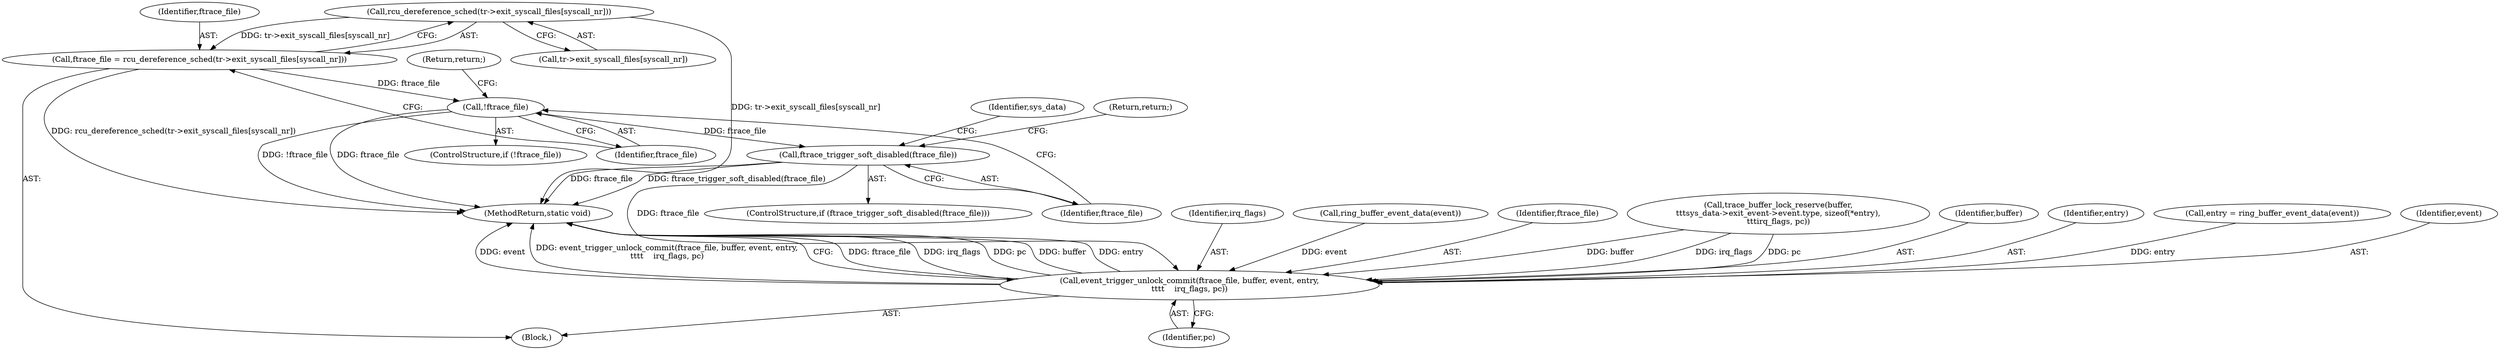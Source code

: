 digraph "0_linux_086ba77a6db00ed858ff07451bedee197df868c9_0@array" {
"1000134" [label="(Call,rcu_dereference_sched(tr->exit_syscall_files[syscall_nr]))"];
"1000132" [label="(Call,ftrace_file = rcu_dereference_sched(tr->exit_syscall_files[syscall_nr]))"];
"1000141" [label="(Call,!ftrace_file)"];
"1000145" [label="(Call,ftrace_trigger_soft_disabled(ftrace_file))"];
"1000204" [label="(Call,event_trigger_unlock_commit(ftrace_file, buffer, event, entry,\n\t\t\t\t    irq_flags, pc))"];
"1000209" [label="(Identifier,irq_flags)"];
"1000133" [label="(Identifier,ftrace_file)"];
"1000143" [label="(Return,return;)"];
"1000204" [label="(Call,event_trigger_unlock_commit(ftrace_file, buffer, event, entry,\n\t\t\t\t    irq_flags, pc))"];
"1000190" [label="(Call,ring_buffer_event_data(event))"];
"1000141" [label="(Call,!ftrace_file)"];
"1000134" [label="(Call,rcu_dereference_sched(tr->exit_syscall_files[syscall_nr]))"];
"1000210" [label="(Identifier,pc)"];
"1000142" [label="(Identifier,ftrace_file)"];
"1000140" [label="(ControlStructure,if (!ftrace_file))"];
"1000105" [label="(Block,)"];
"1000145" [label="(Call,ftrace_trigger_soft_disabled(ftrace_file))"];
"1000211" [label="(MethodReturn,static void)"];
"1000144" [label="(ControlStructure,if (ftrace_trigger_soft_disabled(ftrace_file)))"];
"1000205" [label="(Identifier,ftrace_file)"];
"1000135" [label="(Call,tr->exit_syscall_files[syscall_nr])"];
"1000170" [label="(Call,trace_buffer_lock_reserve(buffer,\n\t\t\tsys_data->exit_event->event.type, sizeof(*entry),\n\t\t\tirq_flags, pc))"];
"1000146" [label="(Identifier,ftrace_file)"];
"1000206" [label="(Identifier,buffer)"];
"1000149" [label="(Identifier,sys_data)"];
"1000132" [label="(Call,ftrace_file = rcu_dereference_sched(tr->exit_syscall_files[syscall_nr]))"];
"1000208" [label="(Identifier,entry)"];
"1000188" [label="(Call,entry = ring_buffer_event_data(event))"];
"1000147" [label="(Return,return;)"];
"1000207" [label="(Identifier,event)"];
"1000134" -> "1000132"  [label="AST: "];
"1000134" -> "1000135"  [label="CFG: "];
"1000135" -> "1000134"  [label="AST: "];
"1000132" -> "1000134"  [label="CFG: "];
"1000134" -> "1000211"  [label="DDG: tr->exit_syscall_files[syscall_nr]"];
"1000134" -> "1000132"  [label="DDG: tr->exit_syscall_files[syscall_nr]"];
"1000132" -> "1000105"  [label="AST: "];
"1000133" -> "1000132"  [label="AST: "];
"1000142" -> "1000132"  [label="CFG: "];
"1000132" -> "1000211"  [label="DDG: rcu_dereference_sched(tr->exit_syscall_files[syscall_nr])"];
"1000132" -> "1000141"  [label="DDG: ftrace_file"];
"1000141" -> "1000140"  [label="AST: "];
"1000141" -> "1000142"  [label="CFG: "];
"1000142" -> "1000141"  [label="AST: "];
"1000143" -> "1000141"  [label="CFG: "];
"1000146" -> "1000141"  [label="CFG: "];
"1000141" -> "1000211"  [label="DDG: ftrace_file"];
"1000141" -> "1000211"  [label="DDG: !ftrace_file"];
"1000141" -> "1000145"  [label="DDG: ftrace_file"];
"1000145" -> "1000144"  [label="AST: "];
"1000145" -> "1000146"  [label="CFG: "];
"1000146" -> "1000145"  [label="AST: "];
"1000147" -> "1000145"  [label="CFG: "];
"1000149" -> "1000145"  [label="CFG: "];
"1000145" -> "1000211"  [label="DDG: ftrace_trigger_soft_disabled(ftrace_file)"];
"1000145" -> "1000211"  [label="DDG: ftrace_file"];
"1000145" -> "1000204"  [label="DDG: ftrace_file"];
"1000204" -> "1000105"  [label="AST: "];
"1000204" -> "1000210"  [label="CFG: "];
"1000205" -> "1000204"  [label="AST: "];
"1000206" -> "1000204"  [label="AST: "];
"1000207" -> "1000204"  [label="AST: "];
"1000208" -> "1000204"  [label="AST: "];
"1000209" -> "1000204"  [label="AST: "];
"1000210" -> "1000204"  [label="AST: "];
"1000211" -> "1000204"  [label="CFG: "];
"1000204" -> "1000211"  [label="DDG: ftrace_file"];
"1000204" -> "1000211"  [label="DDG: irq_flags"];
"1000204" -> "1000211"  [label="DDG: pc"];
"1000204" -> "1000211"  [label="DDG: buffer"];
"1000204" -> "1000211"  [label="DDG: entry"];
"1000204" -> "1000211"  [label="DDG: event"];
"1000204" -> "1000211"  [label="DDG: event_trigger_unlock_commit(ftrace_file, buffer, event, entry,\n\t\t\t\t    irq_flags, pc)"];
"1000170" -> "1000204"  [label="DDG: buffer"];
"1000170" -> "1000204"  [label="DDG: irq_flags"];
"1000170" -> "1000204"  [label="DDG: pc"];
"1000190" -> "1000204"  [label="DDG: event"];
"1000188" -> "1000204"  [label="DDG: entry"];
}
